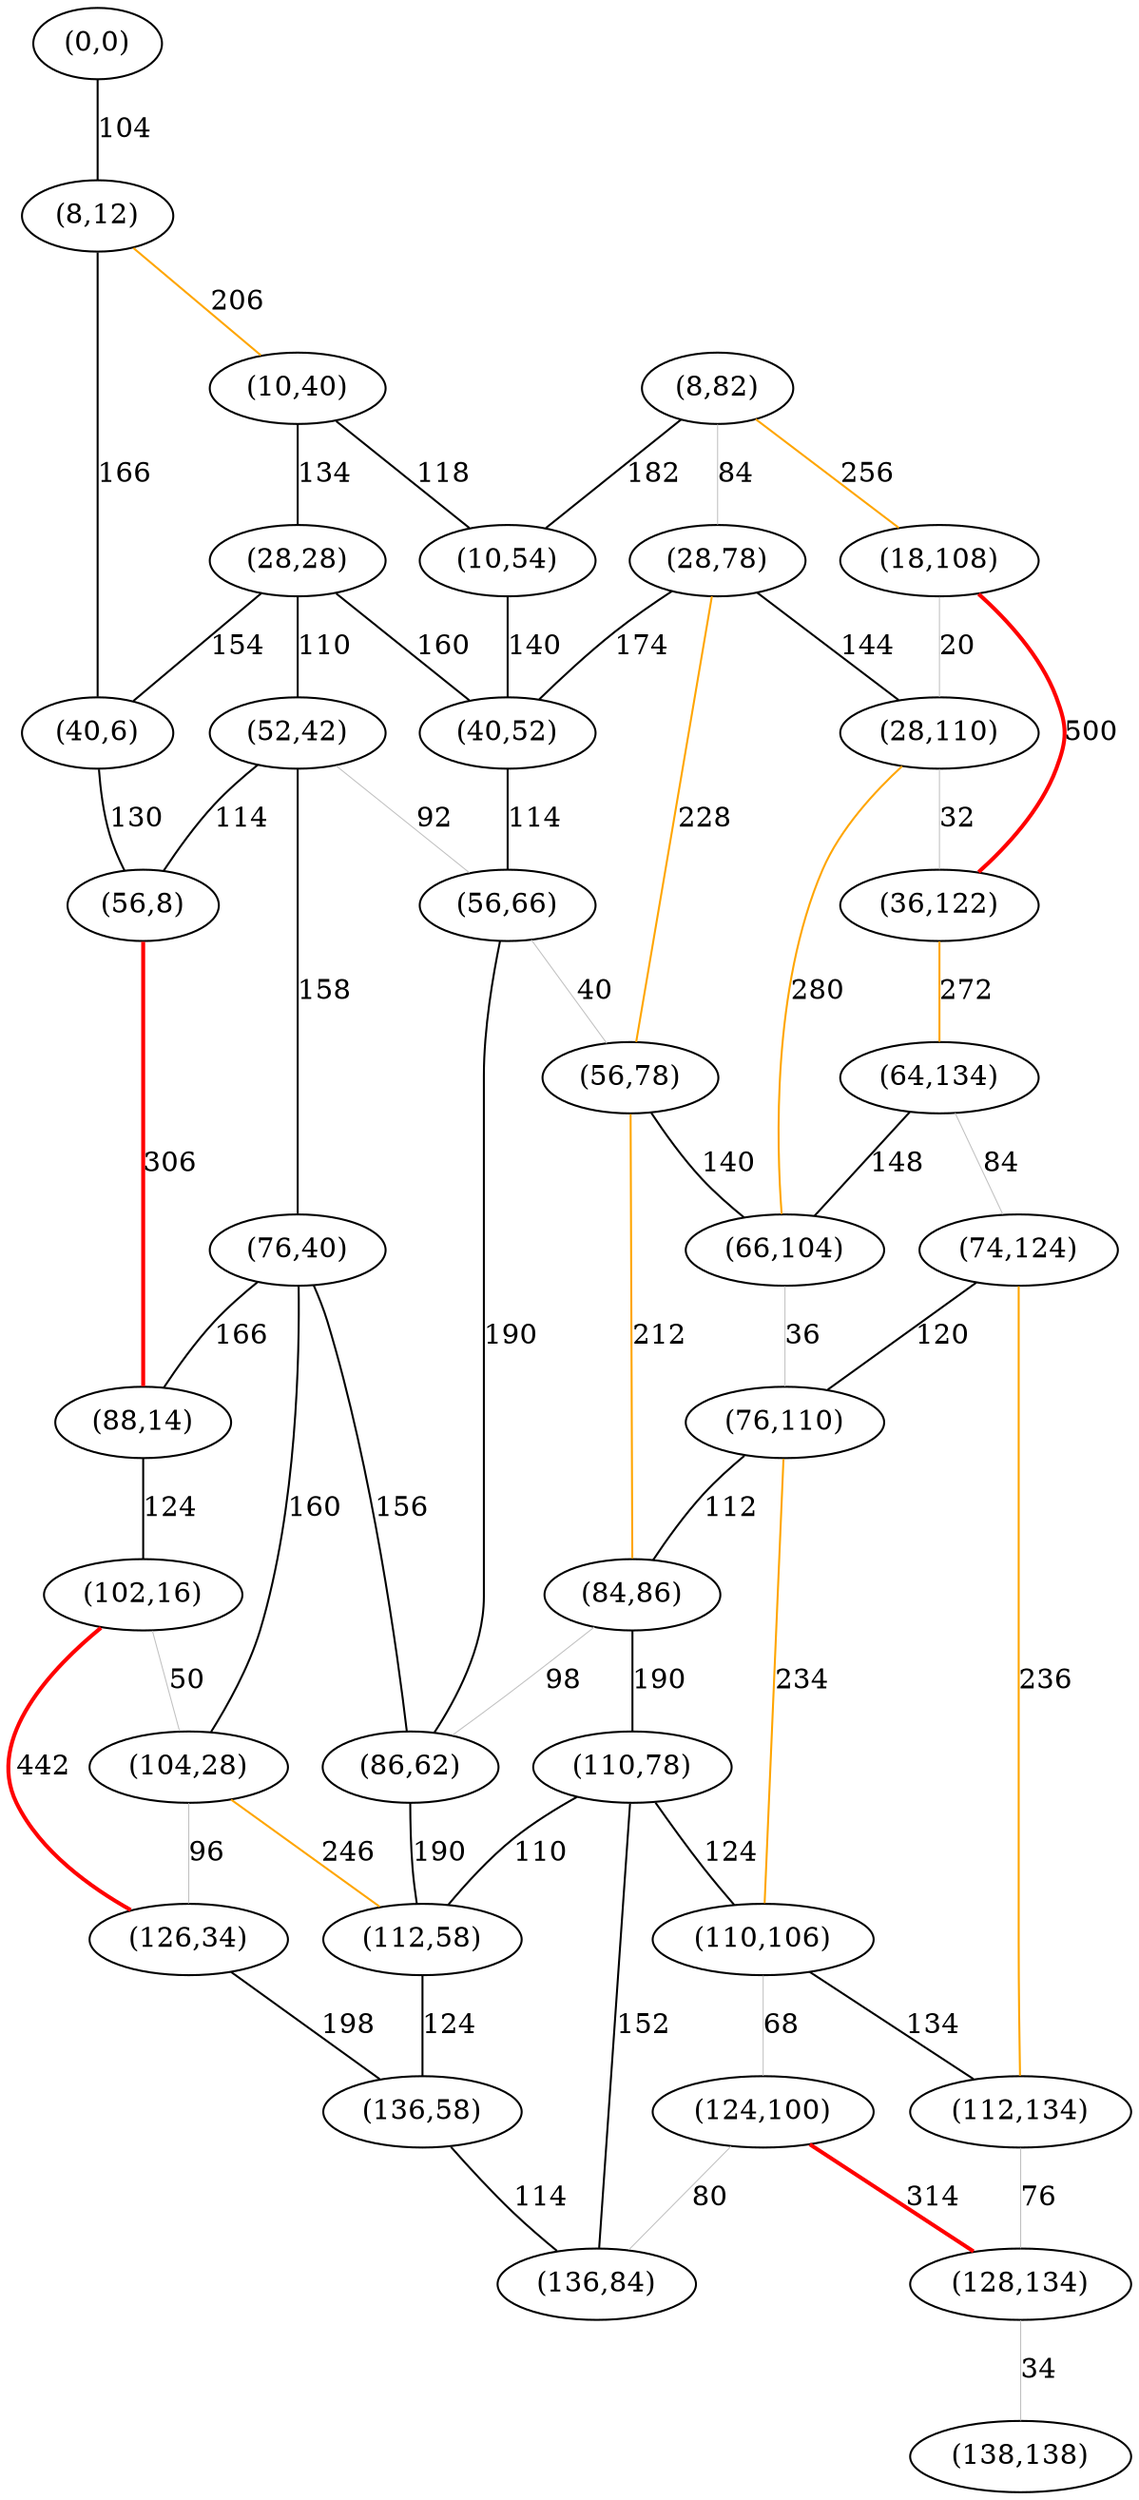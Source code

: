 graph {
  "(0,0)" -- "(8,12)" [label="104",weight=397,color=black]
  "(8,12)" -- "(10,40)" [label="206",weight=295,color=orange]
  "(8,12)" -- "(40,6)" [label="166",weight=335,color=black]
  "(8,82)" -- "(10,54)" [label="182",weight=319,color=black]
  "(8,82)" -- "(18,108)" [label="256",weight=245,color=orange]
  "(8,82)" -- "(28,78)" [label="84",weight=417,color=grey,penwidth=0.5]
  "(10,40)" -- "(10,54)" [label="118",weight=383,color=black]
  "(10,40)" -- "(28,28)" [label="134",weight=367,color=black]
  "(10,54)" -- "(40,52)" [label="140",weight=361,color=black]
  "(18,108)" -- "(28,110)" [label="20",weight=481,color=grey,penwidth=0.5]
  "(18,108)" -- "(36,122)" [label="500",weight=1,color=red,penwidth=2.0]
  "(28,28)" -- "(40,6)" [label="154",weight=347,color=black]
  "(28,28)" -- "(40,52)" [label="160",weight=341,color=black]
  "(28,28)" -- "(52,42)" [label="110",weight=391,color=black]
  "(28,78)" -- "(28,110)" [label="144",weight=357,color=black]
  "(28,78)" -- "(40,52)" [label="174",weight=327,color=black]
  "(28,78)" -- "(56,78)" [label="228",weight=273,color=orange]
  "(28,110)" -- "(36,122)" [label="32",weight=469,color=grey,penwidth=0.5]
  "(28,110)" -- "(66,104)" [label="280",weight=221,color=orange]
  "(36,122)" -- "(64,134)" [label="272",weight=229,color=orange]
  "(40,6)" -- "(56,8)" [label="130",weight=371,color=black]
  "(40,52)" -- "(56,66)" [label="114",weight=387,color=black]
  "(52,42)" -- "(56,8)" [label="114",weight=387,color=black]
  "(52,42)" -- "(56,66)" [label="92",weight=409,color=grey,penwidth=0.5]
  "(52,42)" -- "(76,40)" [label="158",weight=343,color=black]
  "(56,8)" -- "(88,14)" [label="306",weight=195,color=red,penwidth=2.0]
  "(56,66)" -- "(56,78)" [label="40",weight=461,color=grey,penwidth=0.5]
  "(56,66)" -- "(86,62)" [label="190",weight=311,color=black]
  "(56,78)" -- "(66,104)" [label="140",weight=361,color=black]
  "(56,78)" -- "(84,86)" [label="212",weight=289,color=orange]
  "(64,134)" -- "(66,104)" [label="148",weight=353,color=black]
  "(64,134)" -- "(74,124)" [label="84",weight=417,color=grey,penwidth=0.5]
  "(66,104)" -- "(76,110)" [label="36",weight=465,color=grey,penwidth=0.5]
  "(74,124)" -- "(76,110)" [label="120",weight=381,color=black]
  "(74,124)" -- "(112,134)" [label="236",weight=265,color=orange]
  "(76,40)" -- "(86,62)" [label="156",weight=345,color=black]
  "(76,40)" -- "(88,14)" [label="166",weight=335,color=black]
  "(76,40)" -- "(104,28)" [label="160",weight=341,color=black]
  "(76,110)" -- "(84,86)" [label="112",weight=389,color=black]
  "(76,110)" -- "(110,106)" [label="234",weight=267,color=orange]
  "(84,86)" -- "(86,62)" [label="98",weight=403,color=grey,penwidth=0.5]
  "(84,86)" -- "(110,78)" [label="190",weight=311,color=black]
  "(86,62)" -- "(112,58)" [label="190",weight=311,color=black]
  "(88,14)" -- "(102,16)" [label="124",weight=377,color=black]
  "(102,16)" -- "(104,28)" [label="50",weight=451,color=grey,penwidth=0.5]
  "(102,16)" -- "(126,34)" [label="442",weight=59,color=red,penwidth=2.0]
  "(104,28)" -- "(112,58)" [label="246",weight=255,color=orange]
  "(104,28)" -- "(126,34)" [label="96",weight=405,color=grey,penwidth=0.5]
  "(110,78)" -- "(110,106)" [label="124",weight=377,color=black]
  "(110,78)" -- "(112,58)" [label="110",weight=391,color=black]
  "(110,78)" -- "(136,84)" [label="152",weight=349,color=black]
  "(110,106)" -- "(112,134)" [label="134",weight=367,color=black]
  "(110,106)" -- "(124,100)" [label="68",weight=433,color=grey,penwidth=0.5]
  "(112,58)" -- "(136,58)" [label="124",weight=377,color=black]
  "(112,134)" -- "(128,134)" [label="76",weight=425,color=grey,penwidth=0.5]
  "(124,100)" -- "(128,134)" [label="314",weight=187,color=red,penwidth=2.0]
  "(124,100)" -- "(136,84)" [label="80",weight=421,color=grey,penwidth=0.5]
  "(126,34)" -- "(136,58)" [label="198",weight=303,color=black]
  "(128,134)" -- "(138,138)" [label="34",weight=467,color=grey,penwidth=0.5]
  "(136,58)" -- "(136,84)" [label="114",weight=387,color=black]
}